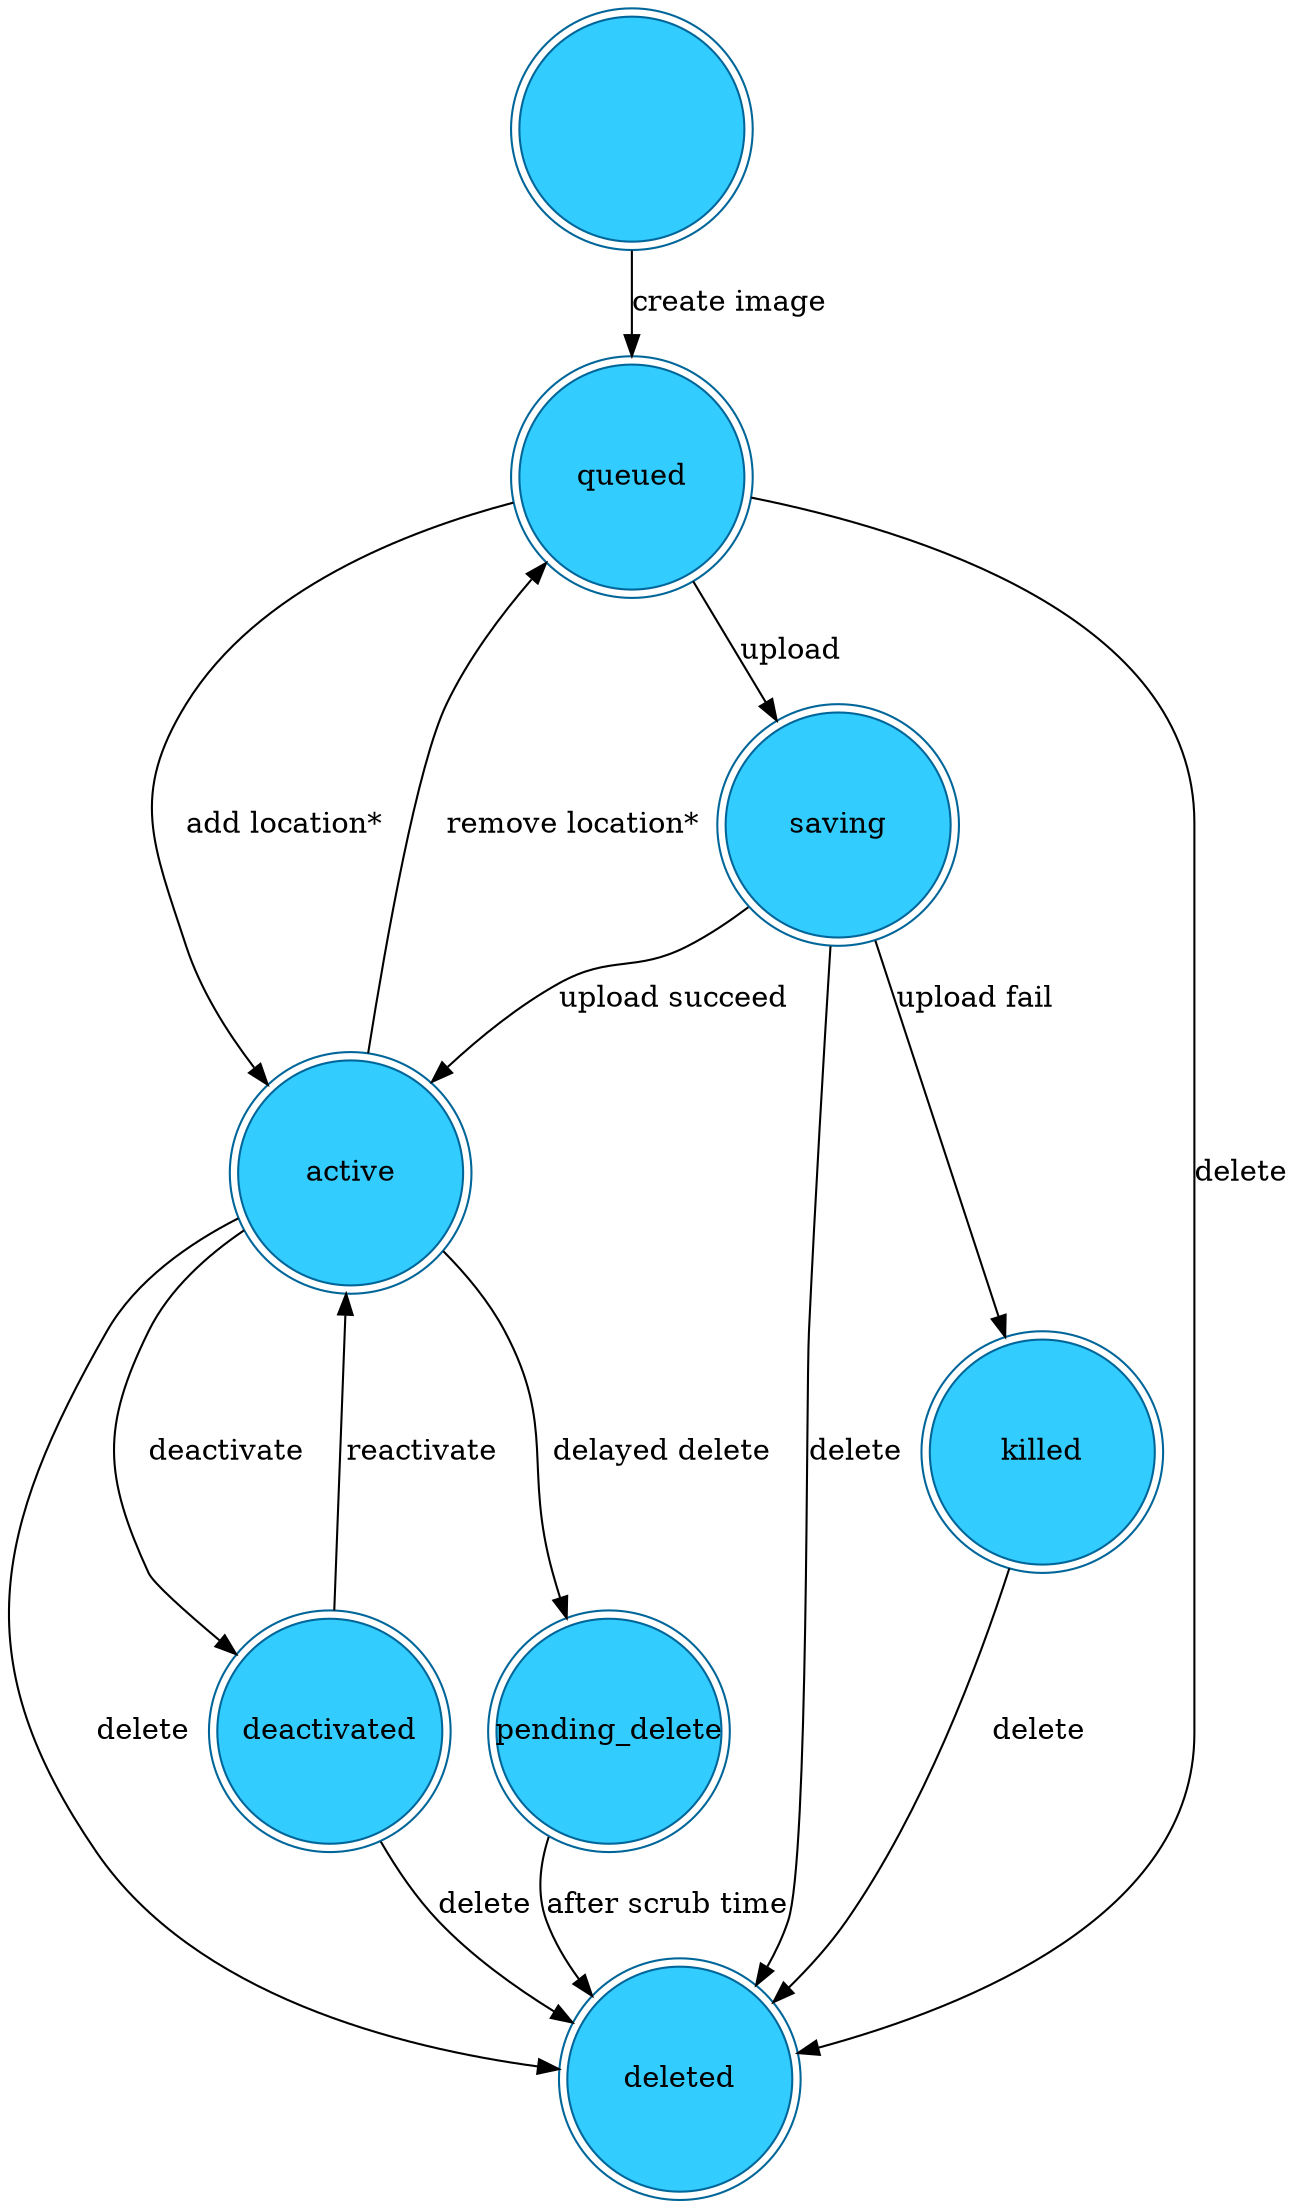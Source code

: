 /*
# All Rights Reserved.
# Copyright 2013 IBM Corp.
#
#    Licensed under the Apache License, Version 2.0 (the "License"); you may
#    not use this file except in compliance with the License. You may obtain
#    a copy of the License at
#
#         http://www.apache.org/licenses/LICENSE-2.0
#
#    Unless required by applicable law or agreed to in writing, software
#    distributed under the License is distributed on an "AS IS" BASIS, WITHOUT
#    WARRANTIES OR CONDITIONS OF ANY KIND, either express or implied. See the
#    License for the specific language governing permissions and limitations
#    under the License.
*/

/*
This file can be compiled by graphviz with issuing the following command:

   dot -Tpng -oimage_status_transition.png image_status_transition.dot

See http://www.graphviz.org to get more info.
*/

digraph {
  node [shape="doublecircle" color="#006699" style="filled"
        fillcolor="#33CCFF" fixedsize="True" width="1.5" height="1.5"];

  "" -> "queued" [label="create image"];

  "queued" -> "active" [label="add location*"];
  "queued" -> "saving" [label="upload"];
  "queued" -> "deleted" [label="delete"];

  "saving" -> "active" [label="upload succeed"];
  "saving" -> "killed" [label="upload fail"];
  "saving" -> "deleted" [label="delete"];

  "active" -> "queued" [label="remove location*"];
  "active" -> "pending_delete" [label="delayed delete"];
  "active" -> "deleted" [label="delete"];
  "active" -> "deactivated" [label="deactivate"];

  "deactivated" -> "active" [label="reactivate"];
  "deactivated" -> "deleted" [label="delete"];

  "killed" -> "deleted" [label="delete"];

  "pending_delete" -> "deleted" [label="after scrub time"];
}

